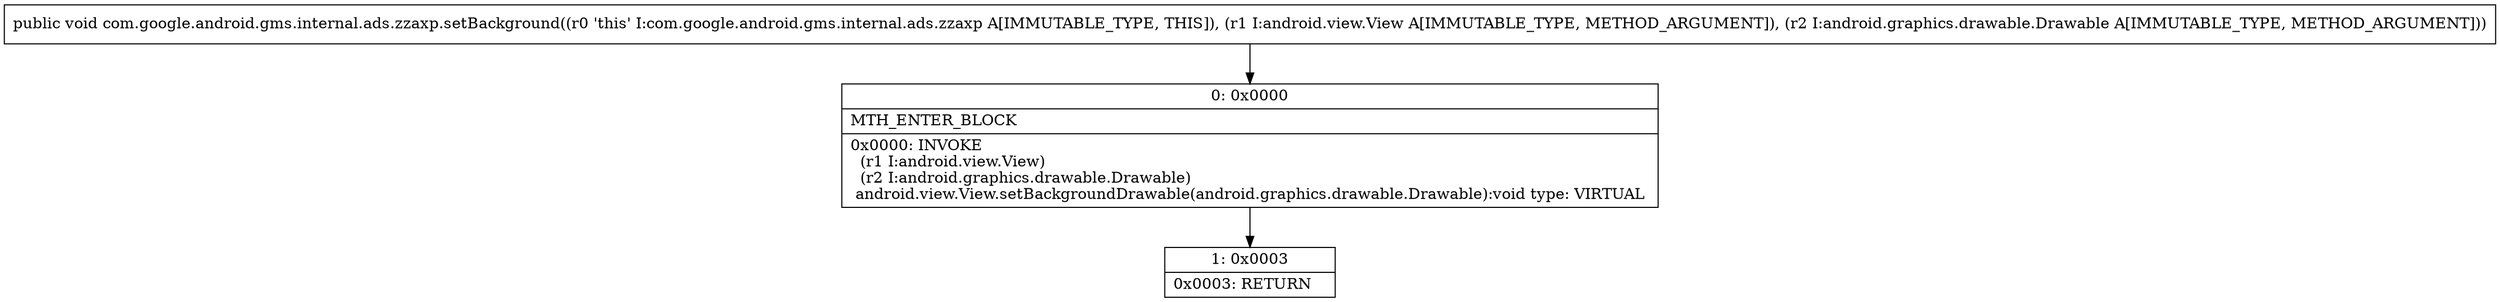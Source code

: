 digraph "CFG forcom.google.android.gms.internal.ads.zzaxp.setBackground(Landroid\/view\/View;Landroid\/graphics\/drawable\/Drawable;)V" {
Node_0 [shape=record,label="{0\:\ 0x0000|MTH_ENTER_BLOCK\l|0x0000: INVOKE  \l  (r1 I:android.view.View)\l  (r2 I:android.graphics.drawable.Drawable)\l android.view.View.setBackgroundDrawable(android.graphics.drawable.Drawable):void type: VIRTUAL \l}"];
Node_1 [shape=record,label="{1\:\ 0x0003|0x0003: RETURN   \l}"];
MethodNode[shape=record,label="{public void com.google.android.gms.internal.ads.zzaxp.setBackground((r0 'this' I:com.google.android.gms.internal.ads.zzaxp A[IMMUTABLE_TYPE, THIS]), (r1 I:android.view.View A[IMMUTABLE_TYPE, METHOD_ARGUMENT]), (r2 I:android.graphics.drawable.Drawable A[IMMUTABLE_TYPE, METHOD_ARGUMENT])) }"];
MethodNode -> Node_0;
Node_0 -> Node_1;
}

